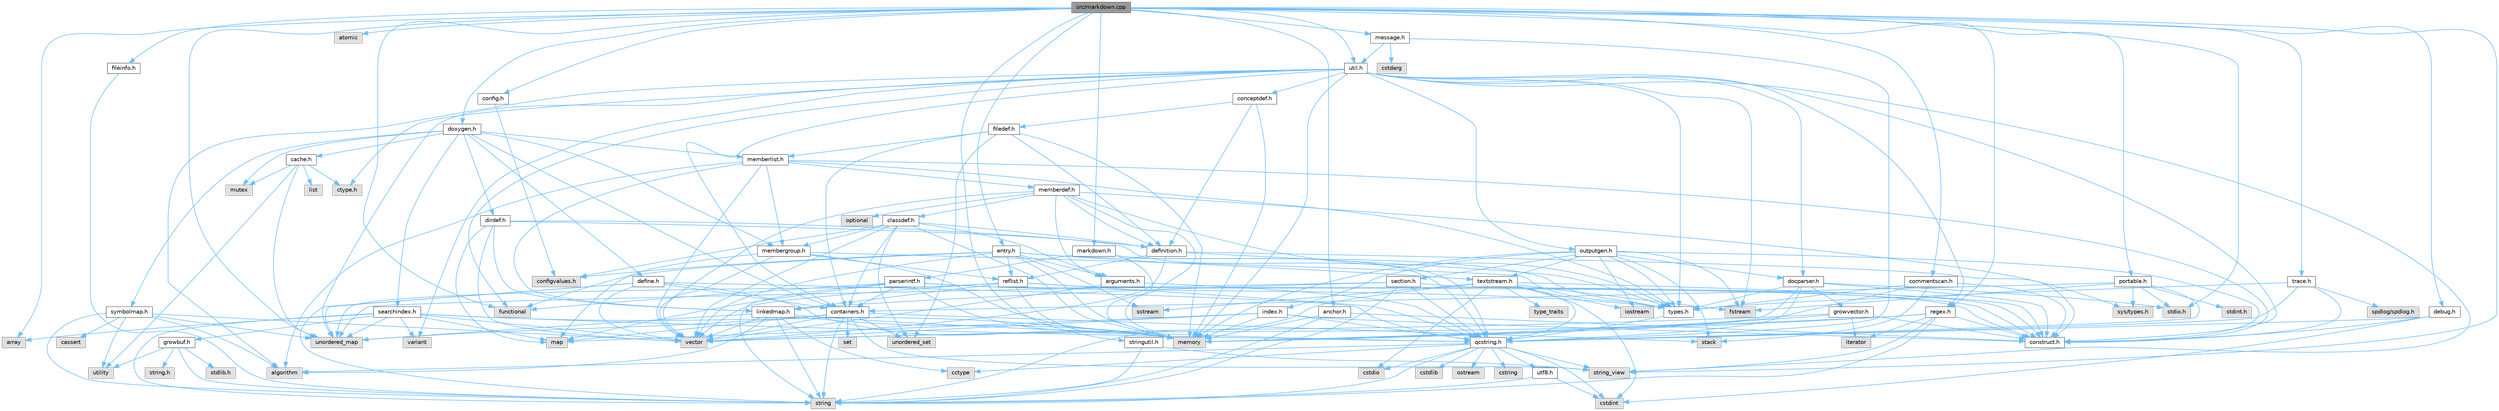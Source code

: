 digraph "src/markdown.cpp"
{
 // INTERACTIVE_SVG=YES
 // LATEX_PDF_SIZE
  bgcolor="transparent";
  edge [fontname=Helvetica,fontsize=10,labelfontname=Helvetica,labelfontsize=10];
  node [fontname=Helvetica,fontsize=10,shape=box,height=0.2,width=0.4];
  Node1 [id="Node000001",label="src/markdown.cpp",height=0.2,width=0.4,color="gray40", fillcolor="grey60", style="filled", fontcolor="black",tooltip=" "];
  Node1 -> Node2 [id="edge1_Node000001_Node000002",color="steelblue1",style="solid",tooltip=" "];
  Node2 [id="Node000002",label="stdio.h",height=0.2,width=0.4,color="grey60", fillcolor="#E0E0E0", style="filled",tooltip=" "];
  Node1 -> Node3 [id="edge2_Node000001_Node000003",color="steelblue1",style="solid",tooltip=" "];
  Node3 [id="Node000003",label="unordered_map",height=0.2,width=0.4,color="grey60", fillcolor="#E0E0E0", style="filled",tooltip=" "];
  Node1 -> Node4 [id="edge3_Node000001_Node000004",color="steelblue1",style="solid",tooltip=" "];
  Node4 [id="Node000004",label="functional",height=0.2,width=0.4,color="grey60", fillcolor="#E0E0E0", style="filled",tooltip=" "];
  Node1 -> Node5 [id="edge4_Node000001_Node000005",color="steelblue1",style="solid",tooltip=" "];
  Node5 [id="Node000005",label="atomic",height=0.2,width=0.4,color="grey60", fillcolor="#E0E0E0", style="filled",tooltip=" "];
  Node1 -> Node6 [id="edge5_Node000001_Node000006",color="steelblue1",style="solid",tooltip=" "];
  Node6 [id="Node000006",label="array",height=0.2,width=0.4,color="grey60", fillcolor="#E0E0E0", style="filled",tooltip=" "];
  Node1 -> Node7 [id="edge6_Node000001_Node000007",color="steelblue1",style="solid",tooltip=" "];
  Node7 [id="Node000007",label="string_view",height=0.2,width=0.4,color="grey60", fillcolor="#E0E0E0", style="filled",tooltip=" "];
  Node1 -> Node8 [id="edge7_Node000001_Node000008",color="steelblue1",style="solid",tooltip=" "];
  Node8 [id="Node000008",label="markdown.h",height=0.2,width=0.4,color="grey40", fillcolor="white", style="filled",URL="$d2/d0c/markdown_8h.html",tooltip=" "];
  Node8 -> Node9 [id="edge8_Node000008_Node000009",color="steelblue1",style="solid",tooltip=" "];
  Node9 [id="Node000009",label="memory",height=0.2,width=0.4,color="grey60", fillcolor="#E0E0E0", style="filled",tooltip=" "];
  Node8 -> Node10 [id="edge9_Node000008_Node000010",color="steelblue1",style="solid",tooltip=" "];
  Node10 [id="Node000010",label="qcstring.h",height=0.2,width=0.4,color="grey40", fillcolor="white", style="filled",URL="$d7/d5c/qcstring_8h.html",tooltip=" "];
  Node10 -> Node11 [id="edge10_Node000010_Node000011",color="steelblue1",style="solid",tooltip=" "];
  Node11 [id="Node000011",label="string",height=0.2,width=0.4,color="grey60", fillcolor="#E0E0E0", style="filled",tooltip=" "];
  Node10 -> Node7 [id="edge11_Node000010_Node000007",color="steelblue1",style="solid",tooltip=" "];
  Node10 -> Node12 [id="edge12_Node000010_Node000012",color="steelblue1",style="solid",tooltip=" "];
  Node12 [id="Node000012",label="algorithm",height=0.2,width=0.4,color="grey60", fillcolor="#E0E0E0", style="filled",tooltip=" "];
  Node10 -> Node13 [id="edge13_Node000010_Node000013",color="steelblue1",style="solid",tooltip=" "];
  Node13 [id="Node000013",label="cctype",height=0.2,width=0.4,color="grey60", fillcolor="#E0E0E0", style="filled",tooltip=" "];
  Node10 -> Node14 [id="edge14_Node000010_Node000014",color="steelblue1",style="solid",tooltip=" "];
  Node14 [id="Node000014",label="cstring",height=0.2,width=0.4,color="grey60", fillcolor="#E0E0E0", style="filled",tooltip=" "];
  Node10 -> Node15 [id="edge15_Node000010_Node000015",color="steelblue1",style="solid",tooltip=" "];
  Node15 [id="Node000015",label="cstdio",height=0.2,width=0.4,color="grey60", fillcolor="#E0E0E0", style="filled",tooltip=" "];
  Node10 -> Node16 [id="edge16_Node000010_Node000016",color="steelblue1",style="solid",tooltip=" "];
  Node16 [id="Node000016",label="cstdlib",height=0.2,width=0.4,color="grey60", fillcolor="#E0E0E0", style="filled",tooltip=" "];
  Node10 -> Node17 [id="edge17_Node000010_Node000017",color="steelblue1",style="solid",tooltip=" "];
  Node17 [id="Node000017",label="cstdint",height=0.2,width=0.4,color="grey60", fillcolor="#E0E0E0", style="filled",tooltip=" "];
  Node10 -> Node18 [id="edge18_Node000010_Node000018",color="steelblue1",style="solid",tooltip=" "];
  Node18 [id="Node000018",label="ostream",height=0.2,width=0.4,color="grey60", fillcolor="#E0E0E0", style="filled",tooltip=" "];
  Node10 -> Node19 [id="edge19_Node000010_Node000019",color="steelblue1",style="solid",tooltip=" "];
  Node19 [id="Node000019",label="utf8.h",height=0.2,width=0.4,color="grey40", fillcolor="white", style="filled",URL="$db/d7c/utf8_8h.html",tooltip="Various UTF8 related helper functions."];
  Node19 -> Node17 [id="edge20_Node000019_Node000017",color="steelblue1",style="solid",tooltip=" "];
  Node19 -> Node11 [id="edge21_Node000019_Node000011",color="steelblue1",style="solid",tooltip=" "];
  Node8 -> Node20 [id="edge22_Node000008_Node000020",color="steelblue1",style="solid",tooltip=" "];
  Node20 [id="Node000020",label="parserintf.h",height=0.2,width=0.4,color="grey40", fillcolor="white", style="filled",URL="$da/d55/parserintf_8h.html",tooltip=" "];
  Node20 -> Node4 [id="edge23_Node000020_Node000004",color="steelblue1",style="solid",tooltip=" "];
  Node20 -> Node9 [id="edge24_Node000020_Node000009",color="steelblue1",style="solid",tooltip=" "];
  Node20 -> Node21 [id="edge25_Node000020_Node000021",color="steelblue1",style="solid",tooltip=" "];
  Node21 [id="Node000021",label="map",height=0.2,width=0.4,color="grey60", fillcolor="#E0E0E0", style="filled",tooltip=" "];
  Node20 -> Node11 [id="edge26_Node000020_Node000011",color="steelblue1",style="solid",tooltip=" "];
  Node20 -> Node22 [id="edge27_Node000020_Node000022",color="steelblue1",style="solid",tooltip=" "];
  Node22 [id="Node000022",label="types.h",height=0.2,width=0.4,color="grey40", fillcolor="white", style="filled",URL="$d9/d49/types_8h.html",tooltip="This file contains a number of basic enums and types."];
  Node22 -> Node10 [id="edge28_Node000022_Node000010",color="steelblue1",style="solid",tooltip=" "];
  Node20 -> Node23 [id="edge29_Node000020_Node000023",color="steelblue1",style="solid",tooltip=" "];
  Node23 [id="Node000023",label="containers.h",height=0.2,width=0.4,color="grey40", fillcolor="white", style="filled",URL="$d5/d75/containers_8h.html",tooltip=" "];
  Node23 -> Node24 [id="edge30_Node000023_Node000024",color="steelblue1",style="solid",tooltip=" "];
  Node24 [id="Node000024",label="vector",height=0.2,width=0.4,color="grey60", fillcolor="#E0E0E0", style="filled",tooltip=" "];
  Node23 -> Node11 [id="edge31_Node000023_Node000011",color="steelblue1",style="solid",tooltip=" "];
  Node23 -> Node7 [id="edge32_Node000023_Node000007",color="steelblue1",style="solid",tooltip=" "];
  Node23 -> Node25 [id="edge33_Node000023_Node000025",color="steelblue1",style="solid",tooltip=" "];
  Node25 [id="Node000025",label="set",height=0.2,width=0.4,color="grey60", fillcolor="#E0E0E0", style="filled",tooltip=" "];
  Node23 -> Node21 [id="edge34_Node000023_Node000021",color="steelblue1",style="solid",tooltip=" "];
  Node23 -> Node26 [id="edge35_Node000023_Node000026",color="steelblue1",style="solid",tooltip=" "];
  Node26 [id="Node000026",label="unordered_set",height=0.2,width=0.4,color="grey60", fillcolor="#E0E0E0", style="filled",tooltip=" "];
  Node23 -> Node3 [id="edge36_Node000023_Node000003",color="steelblue1",style="solid",tooltip=" "];
  Node23 -> Node27 [id="edge37_Node000023_Node000027",color="steelblue1",style="solid",tooltip=" "];
  Node27 [id="Node000027",label="stack",height=0.2,width=0.4,color="grey60", fillcolor="#E0E0E0", style="filled",tooltip=" "];
  Node20 -> Node28 [id="edge38_Node000020_Node000028",color="steelblue1",style="solid",tooltip=" "];
  Node28 [id="Node000028",label="construct.h",height=0.2,width=0.4,color="grey40", fillcolor="white", style="filled",URL="$d7/dfc/construct_8h.html",tooltip=" "];
  Node1 -> Node29 [id="edge39_Node000001_Node000029",color="steelblue1",style="solid",tooltip=" "];
  Node29 [id="Node000029",label="debug.h",height=0.2,width=0.4,color="grey40", fillcolor="white", style="filled",URL="$db/d16/debug_8h.html",tooltip=" "];
  Node29 -> Node17 [id="edge40_Node000029_Node000017",color="steelblue1",style="solid",tooltip=" "];
  Node29 -> Node10 [id="edge41_Node000029_Node000010",color="steelblue1",style="solid",tooltip=" "];
  Node29 -> Node28 [id="edge42_Node000029_Node000028",color="steelblue1",style="solid",tooltip=" "];
  Node1 -> Node30 [id="edge43_Node000001_Node000030",color="steelblue1",style="solid",tooltip=" "];
  Node30 [id="Node000030",label="util.h",height=0.2,width=0.4,color="grey40", fillcolor="white", style="filled",URL="$d8/d3c/util_8h.html",tooltip="A bunch of utility functions."];
  Node30 -> Node9 [id="edge44_Node000030_Node000009",color="steelblue1",style="solid",tooltip=" "];
  Node30 -> Node3 [id="edge45_Node000030_Node000003",color="steelblue1",style="solid",tooltip=" "];
  Node30 -> Node12 [id="edge46_Node000030_Node000012",color="steelblue1",style="solid",tooltip=" "];
  Node30 -> Node4 [id="edge47_Node000030_Node000004",color="steelblue1",style="solid",tooltip=" "];
  Node30 -> Node31 [id="edge48_Node000030_Node000031",color="steelblue1",style="solid",tooltip=" "];
  Node31 [id="Node000031",label="fstream",height=0.2,width=0.4,color="grey60", fillcolor="#E0E0E0", style="filled",tooltip=" "];
  Node30 -> Node32 [id="edge49_Node000030_Node000032",color="steelblue1",style="solid",tooltip=" "];
  Node32 [id="Node000032",label="variant",height=0.2,width=0.4,color="grey60", fillcolor="#E0E0E0", style="filled",tooltip=" "];
  Node30 -> Node7 [id="edge50_Node000030_Node000007",color="steelblue1",style="solid",tooltip=" "];
  Node30 -> Node33 [id="edge51_Node000030_Node000033",color="steelblue1",style="solid",tooltip=" "];
  Node33 [id="Node000033",label="ctype.h",height=0.2,width=0.4,color="grey60", fillcolor="#E0E0E0", style="filled",tooltip=" "];
  Node30 -> Node22 [id="edge52_Node000030_Node000022",color="steelblue1",style="solid",tooltip=" "];
  Node30 -> Node34 [id="edge53_Node000030_Node000034",color="steelblue1",style="solid",tooltip=" "];
  Node34 [id="Node000034",label="docparser.h",height=0.2,width=0.4,color="grey40", fillcolor="white", style="filled",URL="$de/d9c/docparser_8h.html",tooltip=" "];
  Node34 -> Node2 [id="edge54_Node000034_Node000002",color="steelblue1",style="solid",tooltip=" "];
  Node34 -> Node9 [id="edge55_Node000034_Node000009",color="steelblue1",style="solid",tooltip=" "];
  Node34 -> Node10 [id="edge56_Node000034_Node000010",color="steelblue1",style="solid",tooltip=" "];
  Node34 -> Node35 [id="edge57_Node000034_Node000035",color="steelblue1",style="solid",tooltip=" "];
  Node35 [id="Node000035",label="growvector.h",height=0.2,width=0.4,color="grey40", fillcolor="white", style="filled",URL="$d7/d50/growvector_8h.html",tooltip=" "];
  Node35 -> Node24 [id="edge58_Node000035_Node000024",color="steelblue1",style="solid",tooltip=" "];
  Node35 -> Node9 [id="edge59_Node000035_Node000009",color="steelblue1",style="solid",tooltip=" "];
  Node35 -> Node36 [id="edge60_Node000035_Node000036",color="steelblue1",style="solid",tooltip=" "];
  Node36 [id="Node000036",label="iterator",height=0.2,width=0.4,color="grey60", fillcolor="#E0E0E0", style="filled",tooltip=" "];
  Node35 -> Node28 [id="edge61_Node000035_Node000028",color="steelblue1",style="solid",tooltip=" "];
  Node34 -> Node28 [id="edge62_Node000034_Node000028",color="steelblue1",style="solid",tooltip=" "];
  Node34 -> Node22 [id="edge63_Node000034_Node000022",color="steelblue1",style="solid",tooltip=" "];
  Node30 -> Node23 [id="edge64_Node000030_Node000023",color="steelblue1",style="solid",tooltip=" "];
  Node30 -> Node37 [id="edge65_Node000030_Node000037",color="steelblue1",style="solid",tooltip=" "];
  Node37 [id="Node000037",label="outputgen.h",height=0.2,width=0.4,color="grey40", fillcolor="white", style="filled",URL="$df/d06/outputgen_8h.html",tooltip=" "];
  Node37 -> Node9 [id="edge66_Node000037_Node000009",color="steelblue1",style="solid",tooltip=" "];
  Node37 -> Node27 [id="edge67_Node000037_Node000027",color="steelblue1",style="solid",tooltip=" "];
  Node37 -> Node38 [id="edge68_Node000037_Node000038",color="steelblue1",style="solid",tooltip=" "];
  Node38 [id="Node000038",label="iostream",height=0.2,width=0.4,color="grey60", fillcolor="#E0E0E0", style="filled",tooltip=" "];
  Node37 -> Node31 [id="edge69_Node000037_Node000031",color="steelblue1",style="solid",tooltip=" "];
  Node37 -> Node22 [id="edge70_Node000037_Node000022",color="steelblue1",style="solid",tooltip=" "];
  Node37 -> Node39 [id="edge71_Node000037_Node000039",color="steelblue1",style="solid",tooltip=" "];
  Node39 [id="Node000039",label="index.h",height=0.2,width=0.4,color="grey40", fillcolor="white", style="filled",URL="$d1/db5/index_8h.html",tooltip=" "];
  Node39 -> Node9 [id="edge72_Node000039_Node000009",color="steelblue1",style="solid",tooltip=" "];
  Node39 -> Node24 [id="edge73_Node000039_Node000024",color="steelblue1",style="solid",tooltip=" "];
  Node39 -> Node21 [id="edge74_Node000039_Node000021",color="steelblue1",style="solid",tooltip=" "];
  Node39 -> Node10 [id="edge75_Node000039_Node000010",color="steelblue1",style="solid",tooltip=" "];
  Node39 -> Node28 [id="edge76_Node000039_Node000028",color="steelblue1",style="solid",tooltip=" "];
  Node37 -> Node40 [id="edge77_Node000037_Node000040",color="steelblue1",style="solid",tooltip=" "];
  Node40 [id="Node000040",label="section.h",height=0.2,width=0.4,color="grey40", fillcolor="white", style="filled",URL="$d1/d2a/section_8h.html",tooltip=" "];
  Node40 -> Node11 [id="edge78_Node000040_Node000011",color="steelblue1",style="solid",tooltip=" "];
  Node40 -> Node3 [id="edge79_Node000040_Node000003",color="steelblue1",style="solid",tooltip=" "];
  Node40 -> Node10 [id="edge80_Node000040_Node000010",color="steelblue1",style="solid",tooltip=" "];
  Node40 -> Node41 [id="edge81_Node000040_Node000041",color="steelblue1",style="solid",tooltip=" "];
  Node41 [id="Node000041",label="linkedmap.h",height=0.2,width=0.4,color="grey40", fillcolor="white", style="filled",URL="$da/de1/linkedmap_8h.html",tooltip=" "];
  Node41 -> Node3 [id="edge82_Node000041_Node000003",color="steelblue1",style="solid",tooltip=" "];
  Node41 -> Node24 [id="edge83_Node000041_Node000024",color="steelblue1",style="solid",tooltip=" "];
  Node41 -> Node9 [id="edge84_Node000041_Node000009",color="steelblue1",style="solid",tooltip=" "];
  Node41 -> Node11 [id="edge85_Node000041_Node000011",color="steelblue1",style="solid",tooltip=" "];
  Node41 -> Node12 [id="edge86_Node000041_Node000012",color="steelblue1",style="solid",tooltip=" "];
  Node41 -> Node13 [id="edge87_Node000041_Node000013",color="steelblue1",style="solid",tooltip=" "];
  Node41 -> Node10 [id="edge88_Node000041_Node000010",color="steelblue1",style="solid",tooltip=" "];
  Node40 -> Node28 [id="edge89_Node000040_Node000028",color="steelblue1",style="solid",tooltip=" "];
  Node37 -> Node42 [id="edge90_Node000037_Node000042",color="steelblue1",style="solid",tooltip=" "];
  Node42 [id="Node000042",label="textstream.h",height=0.2,width=0.4,color="grey40", fillcolor="white", style="filled",URL="$d4/d7d/textstream_8h.html",tooltip=" "];
  Node42 -> Node11 [id="edge91_Node000042_Node000011",color="steelblue1",style="solid",tooltip=" "];
  Node42 -> Node38 [id="edge92_Node000042_Node000038",color="steelblue1",style="solid",tooltip=" "];
  Node42 -> Node43 [id="edge93_Node000042_Node000043",color="steelblue1",style="solid",tooltip=" "];
  Node43 [id="Node000043",label="sstream",height=0.2,width=0.4,color="grey60", fillcolor="#E0E0E0", style="filled",tooltip=" "];
  Node42 -> Node17 [id="edge94_Node000042_Node000017",color="steelblue1",style="solid",tooltip=" "];
  Node42 -> Node15 [id="edge95_Node000042_Node000015",color="steelblue1",style="solid",tooltip=" "];
  Node42 -> Node31 [id="edge96_Node000042_Node000031",color="steelblue1",style="solid",tooltip=" "];
  Node42 -> Node44 [id="edge97_Node000042_Node000044",color="steelblue1",style="solid",tooltip=" "];
  Node44 [id="Node000044",label="type_traits",height=0.2,width=0.4,color="grey60", fillcolor="#E0E0E0", style="filled",tooltip=" "];
  Node42 -> Node10 [id="edge98_Node000042_Node000010",color="steelblue1",style="solid",tooltip=" "];
  Node42 -> Node28 [id="edge99_Node000042_Node000028",color="steelblue1",style="solid",tooltip=" "];
  Node37 -> Node34 [id="edge100_Node000037_Node000034",color="steelblue1",style="solid",tooltip=" "];
  Node37 -> Node28 [id="edge101_Node000037_Node000028",color="steelblue1",style="solid",tooltip=" "];
  Node30 -> Node45 [id="edge102_Node000030_Node000045",color="steelblue1",style="solid",tooltip=" "];
  Node45 [id="Node000045",label="regex.h",height=0.2,width=0.4,color="grey40", fillcolor="white", style="filled",URL="$d1/d21/regex_8h.html",tooltip=" "];
  Node45 -> Node9 [id="edge103_Node000045_Node000009",color="steelblue1",style="solid",tooltip=" "];
  Node45 -> Node11 [id="edge104_Node000045_Node000011",color="steelblue1",style="solid",tooltip=" "];
  Node45 -> Node7 [id="edge105_Node000045_Node000007",color="steelblue1",style="solid",tooltip=" "];
  Node45 -> Node24 [id="edge106_Node000045_Node000024",color="steelblue1",style="solid",tooltip=" "];
  Node45 -> Node36 [id="edge107_Node000045_Node000036",color="steelblue1",style="solid",tooltip=" "];
  Node45 -> Node28 [id="edge108_Node000045_Node000028",color="steelblue1",style="solid",tooltip=" "];
  Node30 -> Node46 [id="edge109_Node000030_Node000046",color="steelblue1",style="solid",tooltip=" "];
  Node46 [id="Node000046",label="conceptdef.h",height=0.2,width=0.4,color="grey40", fillcolor="white", style="filled",URL="$da/df1/conceptdef_8h.html",tooltip=" "];
  Node46 -> Node9 [id="edge110_Node000046_Node000009",color="steelblue1",style="solid",tooltip=" "];
  Node46 -> Node47 [id="edge111_Node000046_Node000047",color="steelblue1",style="solid",tooltip=" "];
  Node47 [id="Node000047",label="definition.h",height=0.2,width=0.4,color="grey40", fillcolor="white", style="filled",URL="$df/da1/definition_8h.html",tooltip=" "];
  Node47 -> Node24 [id="edge112_Node000047_Node000024",color="steelblue1",style="solid",tooltip=" "];
  Node47 -> Node22 [id="edge113_Node000047_Node000022",color="steelblue1",style="solid",tooltip=" "];
  Node47 -> Node48 [id="edge114_Node000047_Node000048",color="steelblue1",style="solid",tooltip=" "];
  Node48 [id="Node000048",label="reflist.h",height=0.2,width=0.4,color="grey40", fillcolor="white", style="filled",URL="$d1/d02/reflist_8h.html",tooltip=" "];
  Node48 -> Node24 [id="edge115_Node000048_Node000024",color="steelblue1",style="solid",tooltip=" "];
  Node48 -> Node3 [id="edge116_Node000048_Node000003",color="steelblue1",style="solid",tooltip=" "];
  Node48 -> Node9 [id="edge117_Node000048_Node000009",color="steelblue1",style="solid",tooltip=" "];
  Node48 -> Node10 [id="edge118_Node000048_Node000010",color="steelblue1",style="solid",tooltip=" "];
  Node48 -> Node41 [id="edge119_Node000048_Node000041",color="steelblue1",style="solid",tooltip=" "];
  Node48 -> Node28 [id="edge120_Node000048_Node000028",color="steelblue1",style="solid",tooltip=" "];
  Node47 -> Node28 [id="edge121_Node000047_Node000028",color="steelblue1",style="solid",tooltip=" "];
  Node46 -> Node49 [id="edge122_Node000046_Node000049",color="steelblue1",style="solid",tooltip=" "];
  Node49 [id="Node000049",label="filedef.h",height=0.2,width=0.4,color="grey40", fillcolor="white", style="filled",URL="$d4/d3a/filedef_8h.html",tooltip=" "];
  Node49 -> Node9 [id="edge123_Node000049_Node000009",color="steelblue1",style="solid",tooltip=" "];
  Node49 -> Node26 [id="edge124_Node000049_Node000026",color="steelblue1",style="solid",tooltip=" "];
  Node49 -> Node47 [id="edge125_Node000049_Node000047",color="steelblue1",style="solid",tooltip=" "];
  Node49 -> Node50 [id="edge126_Node000049_Node000050",color="steelblue1",style="solid",tooltip=" "];
  Node50 [id="Node000050",label="memberlist.h",height=0.2,width=0.4,color="grey40", fillcolor="white", style="filled",URL="$dd/d78/memberlist_8h.html",tooltip=" "];
  Node50 -> Node24 [id="edge127_Node000050_Node000024",color="steelblue1",style="solid",tooltip=" "];
  Node50 -> Node12 [id="edge128_Node000050_Node000012",color="steelblue1",style="solid",tooltip=" "];
  Node50 -> Node51 [id="edge129_Node000050_Node000051",color="steelblue1",style="solid",tooltip=" "];
  Node51 [id="Node000051",label="memberdef.h",height=0.2,width=0.4,color="grey40", fillcolor="white", style="filled",URL="$d4/d46/memberdef_8h.html",tooltip=" "];
  Node51 -> Node24 [id="edge130_Node000051_Node000024",color="steelblue1",style="solid",tooltip=" "];
  Node51 -> Node9 [id="edge131_Node000051_Node000009",color="steelblue1",style="solid",tooltip=" "];
  Node51 -> Node52 [id="edge132_Node000051_Node000052",color="steelblue1",style="solid",tooltip=" "];
  Node52 [id="Node000052",label="optional",height=0.2,width=0.4,color="grey60", fillcolor="#E0E0E0", style="filled",tooltip=" "];
  Node51 -> Node53 [id="edge133_Node000051_Node000053",color="steelblue1",style="solid",tooltip=" "];
  Node53 [id="Node000053",label="sys/types.h",height=0.2,width=0.4,color="grey60", fillcolor="#E0E0E0", style="filled",tooltip=" "];
  Node51 -> Node22 [id="edge134_Node000051_Node000022",color="steelblue1",style="solid",tooltip=" "];
  Node51 -> Node47 [id="edge135_Node000051_Node000047",color="steelblue1",style="solid",tooltip=" "];
  Node51 -> Node54 [id="edge136_Node000051_Node000054",color="steelblue1",style="solid",tooltip=" "];
  Node54 [id="Node000054",label="arguments.h",height=0.2,width=0.4,color="grey40", fillcolor="white", style="filled",URL="$df/d9b/arguments_8h.html",tooltip=" "];
  Node54 -> Node24 [id="edge137_Node000054_Node000024",color="steelblue1",style="solid",tooltip=" "];
  Node54 -> Node10 [id="edge138_Node000054_Node000010",color="steelblue1",style="solid",tooltip=" "];
  Node51 -> Node55 [id="edge139_Node000051_Node000055",color="steelblue1",style="solid",tooltip=" "];
  Node55 [id="Node000055",label="classdef.h",height=0.2,width=0.4,color="grey40", fillcolor="white", style="filled",URL="$d1/da6/classdef_8h.html",tooltip=" "];
  Node55 -> Node9 [id="edge140_Node000055_Node000009",color="steelblue1",style="solid",tooltip=" "];
  Node55 -> Node24 [id="edge141_Node000055_Node000024",color="steelblue1",style="solid",tooltip=" "];
  Node55 -> Node26 [id="edge142_Node000055_Node000026",color="steelblue1",style="solid",tooltip=" "];
  Node55 -> Node23 [id="edge143_Node000055_Node000023",color="steelblue1",style="solid",tooltip=" "];
  Node55 -> Node47 [id="edge144_Node000055_Node000047",color="steelblue1",style="solid",tooltip=" "];
  Node55 -> Node54 [id="edge145_Node000055_Node000054",color="steelblue1",style="solid",tooltip=" "];
  Node55 -> Node56 [id="edge146_Node000055_Node000056",color="steelblue1",style="solid",tooltip=" "];
  Node56 [id="Node000056",label="membergroup.h",height=0.2,width=0.4,color="grey40", fillcolor="white", style="filled",URL="$d9/d11/membergroup_8h.html",tooltip=" "];
  Node56 -> Node24 [id="edge147_Node000056_Node000024",color="steelblue1",style="solid",tooltip=" "];
  Node56 -> Node21 [id="edge148_Node000056_Node000021",color="steelblue1",style="solid",tooltip=" "];
  Node56 -> Node9 [id="edge149_Node000056_Node000009",color="steelblue1",style="solid",tooltip=" "];
  Node56 -> Node22 [id="edge150_Node000056_Node000022",color="steelblue1",style="solid",tooltip=" "];
  Node56 -> Node48 [id="edge151_Node000056_Node000048",color="steelblue1",style="solid",tooltip=" "];
  Node55 -> Node57 [id="edge152_Node000055_Node000057",color="steelblue1",style="solid",tooltip=" "];
  Node57 [id="Node000057",label="configvalues.h",height=0.2,width=0.4,color="grey60", fillcolor="#E0E0E0", style="filled",tooltip=" "];
  Node50 -> Node41 [id="edge153_Node000050_Node000041",color="steelblue1",style="solid",tooltip=" "];
  Node50 -> Node22 [id="edge154_Node000050_Node000022",color="steelblue1",style="solid",tooltip=" "];
  Node50 -> Node56 [id="edge155_Node000050_Node000056",color="steelblue1",style="solid",tooltip=" "];
  Node50 -> Node28 [id="edge156_Node000050_Node000028",color="steelblue1",style="solid",tooltip=" "];
  Node49 -> Node23 [id="edge157_Node000049_Node000023",color="steelblue1",style="solid",tooltip=" "];
  Node30 -> Node28 [id="edge158_Node000030_Node000028",color="steelblue1",style="solid",tooltip=" "];
  Node1 -> Node58 [id="edge159_Node000001_Node000058",color="steelblue1",style="solid",tooltip=" "];
  Node58 [id="Node000058",label="doxygen.h",height=0.2,width=0.4,color="grey40", fillcolor="white", style="filled",URL="$d1/da1/doxygen_8h.html",tooltip=" "];
  Node58 -> Node59 [id="edge160_Node000058_Node000059",color="steelblue1",style="solid",tooltip=" "];
  Node59 [id="Node000059",label="mutex",height=0.2,width=0.4,color="grey60", fillcolor="#E0E0E0", style="filled",tooltip=" "];
  Node58 -> Node23 [id="edge161_Node000058_Node000023",color="steelblue1",style="solid",tooltip=" "];
  Node58 -> Node56 [id="edge162_Node000058_Node000056",color="steelblue1",style="solid",tooltip=" "];
  Node58 -> Node60 [id="edge163_Node000058_Node000060",color="steelblue1",style="solid",tooltip=" "];
  Node60 [id="Node000060",label="dirdef.h",height=0.2,width=0.4,color="grey40", fillcolor="white", style="filled",URL="$d6/d15/dirdef_8h.html",tooltip=" "];
  Node60 -> Node24 [id="edge164_Node000060_Node000024",color="steelblue1",style="solid",tooltip=" "];
  Node60 -> Node21 [id="edge165_Node000060_Node000021",color="steelblue1",style="solid",tooltip=" "];
  Node60 -> Node10 [id="edge166_Node000060_Node000010",color="steelblue1",style="solid",tooltip=" "];
  Node60 -> Node41 [id="edge167_Node000060_Node000041",color="steelblue1",style="solid",tooltip=" "];
  Node60 -> Node47 [id="edge168_Node000060_Node000047",color="steelblue1",style="solid",tooltip=" "];
  Node58 -> Node50 [id="edge169_Node000058_Node000050",color="steelblue1",style="solid",tooltip=" "];
  Node58 -> Node61 [id="edge170_Node000058_Node000061",color="steelblue1",style="solid",tooltip=" "];
  Node61 [id="Node000061",label="define.h",height=0.2,width=0.4,color="grey40", fillcolor="white", style="filled",URL="$df/d67/define_8h.html",tooltip=" "];
  Node61 -> Node24 [id="edge171_Node000061_Node000024",color="steelblue1",style="solid",tooltip=" "];
  Node61 -> Node9 [id="edge172_Node000061_Node000009",color="steelblue1",style="solid",tooltip=" "];
  Node61 -> Node11 [id="edge173_Node000061_Node000011",color="steelblue1",style="solid",tooltip=" "];
  Node61 -> Node3 [id="edge174_Node000061_Node000003",color="steelblue1",style="solid",tooltip=" "];
  Node61 -> Node10 [id="edge175_Node000061_Node000010",color="steelblue1",style="solid",tooltip=" "];
  Node61 -> Node23 [id="edge176_Node000061_Node000023",color="steelblue1",style="solid",tooltip=" "];
  Node58 -> Node62 [id="edge177_Node000058_Node000062",color="steelblue1",style="solid",tooltip=" "];
  Node62 [id="Node000062",label="cache.h",height=0.2,width=0.4,color="grey40", fillcolor="white", style="filled",URL="$d3/d26/cache_8h.html",tooltip=" "];
  Node62 -> Node63 [id="edge178_Node000062_Node000063",color="steelblue1",style="solid",tooltip=" "];
  Node63 [id="Node000063",label="list",height=0.2,width=0.4,color="grey60", fillcolor="#E0E0E0", style="filled",tooltip=" "];
  Node62 -> Node3 [id="edge179_Node000062_Node000003",color="steelblue1",style="solid",tooltip=" "];
  Node62 -> Node59 [id="edge180_Node000062_Node000059",color="steelblue1",style="solid",tooltip=" "];
  Node62 -> Node64 [id="edge181_Node000062_Node000064",color="steelblue1",style="solid",tooltip=" "];
  Node64 [id="Node000064",label="utility",height=0.2,width=0.4,color="grey60", fillcolor="#E0E0E0", style="filled",tooltip=" "];
  Node62 -> Node33 [id="edge182_Node000062_Node000033",color="steelblue1",style="solid",tooltip=" "];
  Node58 -> Node65 [id="edge183_Node000058_Node000065",color="steelblue1",style="solid",tooltip=" "];
  Node65 [id="Node000065",label="symbolmap.h",height=0.2,width=0.4,color="grey40", fillcolor="white", style="filled",URL="$d7/ddd/symbolmap_8h.html",tooltip=" "];
  Node65 -> Node12 [id="edge184_Node000065_Node000012",color="steelblue1",style="solid",tooltip=" "];
  Node65 -> Node3 [id="edge185_Node000065_Node000003",color="steelblue1",style="solid",tooltip=" "];
  Node65 -> Node24 [id="edge186_Node000065_Node000024",color="steelblue1",style="solid",tooltip=" "];
  Node65 -> Node11 [id="edge187_Node000065_Node000011",color="steelblue1",style="solid",tooltip=" "];
  Node65 -> Node64 [id="edge188_Node000065_Node000064",color="steelblue1",style="solid",tooltip=" "];
  Node65 -> Node66 [id="edge189_Node000065_Node000066",color="steelblue1",style="solid",tooltip=" "];
  Node66 [id="Node000066",label="cassert",height=0.2,width=0.4,color="grey60", fillcolor="#E0E0E0", style="filled",tooltip=" "];
  Node58 -> Node67 [id="edge190_Node000058_Node000067",color="steelblue1",style="solid",tooltip=" "];
  Node67 [id="Node000067",label="searchindex.h",height=0.2,width=0.4,color="grey40", fillcolor="white", style="filled",URL="$de/d07/searchindex_8h.html",tooltip="Web server based search engine."];
  Node67 -> Node9 [id="edge191_Node000067_Node000009",color="steelblue1",style="solid",tooltip=" "];
  Node67 -> Node24 [id="edge192_Node000067_Node000024",color="steelblue1",style="solid",tooltip=" "];
  Node67 -> Node21 [id="edge193_Node000067_Node000021",color="steelblue1",style="solid",tooltip=" "];
  Node67 -> Node3 [id="edge194_Node000067_Node000003",color="steelblue1",style="solid",tooltip=" "];
  Node67 -> Node11 [id="edge195_Node000067_Node000011",color="steelblue1",style="solid",tooltip=" "];
  Node67 -> Node6 [id="edge196_Node000067_Node000006",color="steelblue1",style="solid",tooltip=" "];
  Node67 -> Node32 [id="edge197_Node000067_Node000032",color="steelblue1",style="solid",tooltip=" "];
  Node67 -> Node10 [id="edge198_Node000067_Node000010",color="steelblue1",style="solid",tooltip=" "];
  Node67 -> Node68 [id="edge199_Node000067_Node000068",color="steelblue1",style="solid",tooltip=" "];
  Node68 [id="Node000068",label="growbuf.h",height=0.2,width=0.4,color="grey40", fillcolor="white", style="filled",URL="$dd/d72/growbuf_8h.html",tooltip=" "];
  Node68 -> Node64 [id="edge200_Node000068_Node000064",color="steelblue1",style="solid",tooltip=" "];
  Node68 -> Node69 [id="edge201_Node000068_Node000069",color="steelblue1",style="solid",tooltip=" "];
  Node69 [id="Node000069",label="stdlib.h",height=0.2,width=0.4,color="grey60", fillcolor="#E0E0E0", style="filled",tooltip=" "];
  Node68 -> Node70 [id="edge202_Node000068_Node000070",color="steelblue1",style="solid",tooltip=" "];
  Node70 [id="Node000070",label="string.h",height=0.2,width=0.4,color="grey60", fillcolor="#E0E0E0", style="filled",tooltip=" "];
  Node68 -> Node11 [id="edge203_Node000068_Node000011",color="steelblue1",style="solid",tooltip=" "];
  Node1 -> Node71 [id="edge204_Node000001_Node000071",color="steelblue1",style="solid",tooltip=" "];
  Node71 [id="Node000071",label="commentscan.h",height=0.2,width=0.4,color="grey40", fillcolor="white", style="filled",URL="$db/d0d/commentscan_8h.html",tooltip="Interface for the comment block scanner."];
  Node71 -> Node9 [id="edge205_Node000071_Node000009",color="steelblue1",style="solid",tooltip=" "];
  Node71 -> Node27 [id="edge206_Node000071_Node000027",color="steelblue1",style="solid",tooltip=" "];
  Node71 -> Node22 [id="edge207_Node000071_Node000022",color="steelblue1",style="solid",tooltip=" "];
  Node71 -> Node28 [id="edge208_Node000071_Node000028",color="steelblue1",style="solid",tooltip=" "];
  Node1 -> Node72 [id="edge209_Node000001_Node000072",color="steelblue1",style="solid",tooltip=" "];
  Node72 [id="Node000072",label="entry.h",height=0.2,width=0.4,color="grey40", fillcolor="white", style="filled",URL="$d1/dc6/entry_8h.html",tooltip=" "];
  Node72 -> Node24 [id="edge210_Node000072_Node000024",color="steelblue1",style="solid",tooltip=" "];
  Node72 -> Node9 [id="edge211_Node000072_Node000009",color="steelblue1",style="solid",tooltip=" "];
  Node72 -> Node43 [id="edge212_Node000072_Node000043",color="steelblue1",style="solid",tooltip=" "];
  Node72 -> Node4 [id="edge213_Node000072_Node000004",color="steelblue1",style="solid",tooltip=" "];
  Node72 -> Node22 [id="edge214_Node000072_Node000022",color="steelblue1",style="solid",tooltip=" "];
  Node72 -> Node54 [id="edge215_Node000072_Node000054",color="steelblue1",style="solid",tooltip=" "];
  Node72 -> Node48 [id="edge216_Node000072_Node000048",color="steelblue1",style="solid",tooltip=" "];
  Node72 -> Node42 [id="edge217_Node000072_Node000042",color="steelblue1",style="solid",tooltip=" "];
  Node72 -> Node57 [id="edge218_Node000072_Node000057",color="steelblue1",style="solid",tooltip=" "];
  Node1 -> Node73 [id="edge219_Node000001_Node000073",color="steelblue1",style="solid",tooltip=" "];
  Node73 [id="Node000073",label="config.h",height=0.2,width=0.4,color="grey40", fillcolor="white", style="filled",URL="$db/d16/config_8h.html",tooltip=" "];
  Node73 -> Node57 [id="edge220_Node000073_Node000057",color="steelblue1",style="solid",tooltip=" "];
  Node1 -> Node74 [id="edge221_Node000001_Node000074",color="steelblue1",style="solid",tooltip=" "];
  Node74 [id="Node000074",label="message.h",height=0.2,width=0.4,color="grey40", fillcolor="white", style="filled",URL="$d2/d0d/message_8h.html",tooltip=" "];
  Node74 -> Node75 [id="edge222_Node000074_Node000075",color="steelblue1",style="solid",tooltip=" "];
  Node75 [id="Node000075",label="cstdarg",height=0.2,width=0.4,color="grey60", fillcolor="#E0E0E0", style="filled",tooltip=" "];
  Node74 -> Node10 [id="edge223_Node000074_Node000010",color="steelblue1",style="solid",tooltip=" "];
  Node74 -> Node30 [id="edge224_Node000074_Node000030",color="steelblue1",style="solid",tooltip=" "];
  Node1 -> Node76 [id="edge225_Node000001_Node000076",color="steelblue1",style="solid",tooltip=" "];
  Node76 [id="Node000076",label="portable.h",height=0.2,width=0.4,color="grey40", fillcolor="white", style="filled",URL="$d2/de2/portable_8h.html",tooltip="Portable versions of functions that are platform dependent."];
  Node76 -> Node2 [id="edge226_Node000076_Node000002",color="steelblue1",style="solid",tooltip=" "];
  Node76 -> Node53 [id="edge227_Node000076_Node000053",color="steelblue1",style="solid",tooltip=" "];
  Node76 -> Node77 [id="edge228_Node000076_Node000077",color="steelblue1",style="solid",tooltip=" "];
  Node77 [id="Node000077",label="stdint.h",height=0.2,width=0.4,color="grey60", fillcolor="#E0E0E0", style="filled",tooltip=" "];
  Node76 -> Node31 [id="edge229_Node000076_Node000031",color="steelblue1",style="solid",tooltip=" "];
  Node76 -> Node23 [id="edge230_Node000076_Node000023",color="steelblue1",style="solid",tooltip=" "];
  Node76 -> Node10 [id="edge231_Node000076_Node000010",color="steelblue1",style="solid",tooltip=" "];
  Node1 -> Node45 [id="edge232_Node000001_Node000045",color="steelblue1",style="solid",tooltip=" "];
  Node1 -> Node78 [id="edge233_Node000001_Node000078",color="steelblue1",style="solid",tooltip=" "];
  Node78 [id="Node000078",label="fileinfo.h",height=0.2,width=0.4,color="grey40", fillcolor="white", style="filled",URL="$df/d45/fileinfo_8h.html",tooltip=" "];
  Node78 -> Node11 [id="edge234_Node000078_Node000011",color="steelblue1",style="solid",tooltip=" "];
  Node1 -> Node79 [id="edge235_Node000001_Node000079",color="steelblue1",style="solid",tooltip=" "];
  Node79 [id="Node000079",label="trace.h",height=0.2,width=0.4,color="grey40", fillcolor="white", style="filled",URL="$d1/d1b/trace_8h.html",tooltip=" "];
  Node79 -> Node80 [id="edge236_Node000079_Node000080",color="steelblue1",style="solid",tooltip=" "];
  Node80 [id="Node000080",label="spdlog/spdlog.h",height=0.2,width=0.4,color="grey60", fillcolor="#E0E0E0", style="filled",tooltip=" "];
  Node79 -> Node22 [id="edge237_Node000079_Node000022",color="steelblue1",style="solid",tooltip=" "];
  Node79 -> Node10 [id="edge238_Node000079_Node000010",color="steelblue1",style="solid",tooltip=" "];
  Node79 -> Node28 [id="edge239_Node000079_Node000028",color="steelblue1",style="solid",tooltip=" "];
  Node1 -> Node81 [id="edge240_Node000001_Node000081",color="steelblue1",style="solid",tooltip=" "];
  Node81 [id="Node000081",label="anchor.h",height=0.2,width=0.4,color="grey40", fillcolor="white", style="filled",URL="$df/df8/anchor_8h.html",tooltip=" "];
  Node81 -> Node9 [id="edge241_Node000081_Node000009",color="steelblue1",style="solid",tooltip=" "];
  Node81 -> Node11 [id="edge242_Node000081_Node000011",color="steelblue1",style="solid",tooltip=" "];
  Node81 -> Node28 [id="edge243_Node000081_Node000028",color="steelblue1",style="solid",tooltip=" "];
  Node1 -> Node82 [id="edge244_Node000001_Node000082",color="steelblue1",style="solid",tooltip=" "];
  Node82 [id="Node000082",label="stringutil.h",height=0.2,width=0.4,color="grey40", fillcolor="white", style="filled",URL="$d9/d1b/stringutil_8h.html",tooltip="Some helper functions for std::string."];
  Node82 -> Node11 [id="edge245_Node000082_Node000011",color="steelblue1",style="solid",tooltip=" "];
  Node82 -> Node7 [id="edge246_Node000082_Node000007",color="steelblue1",style="solid",tooltip=" "];
}

